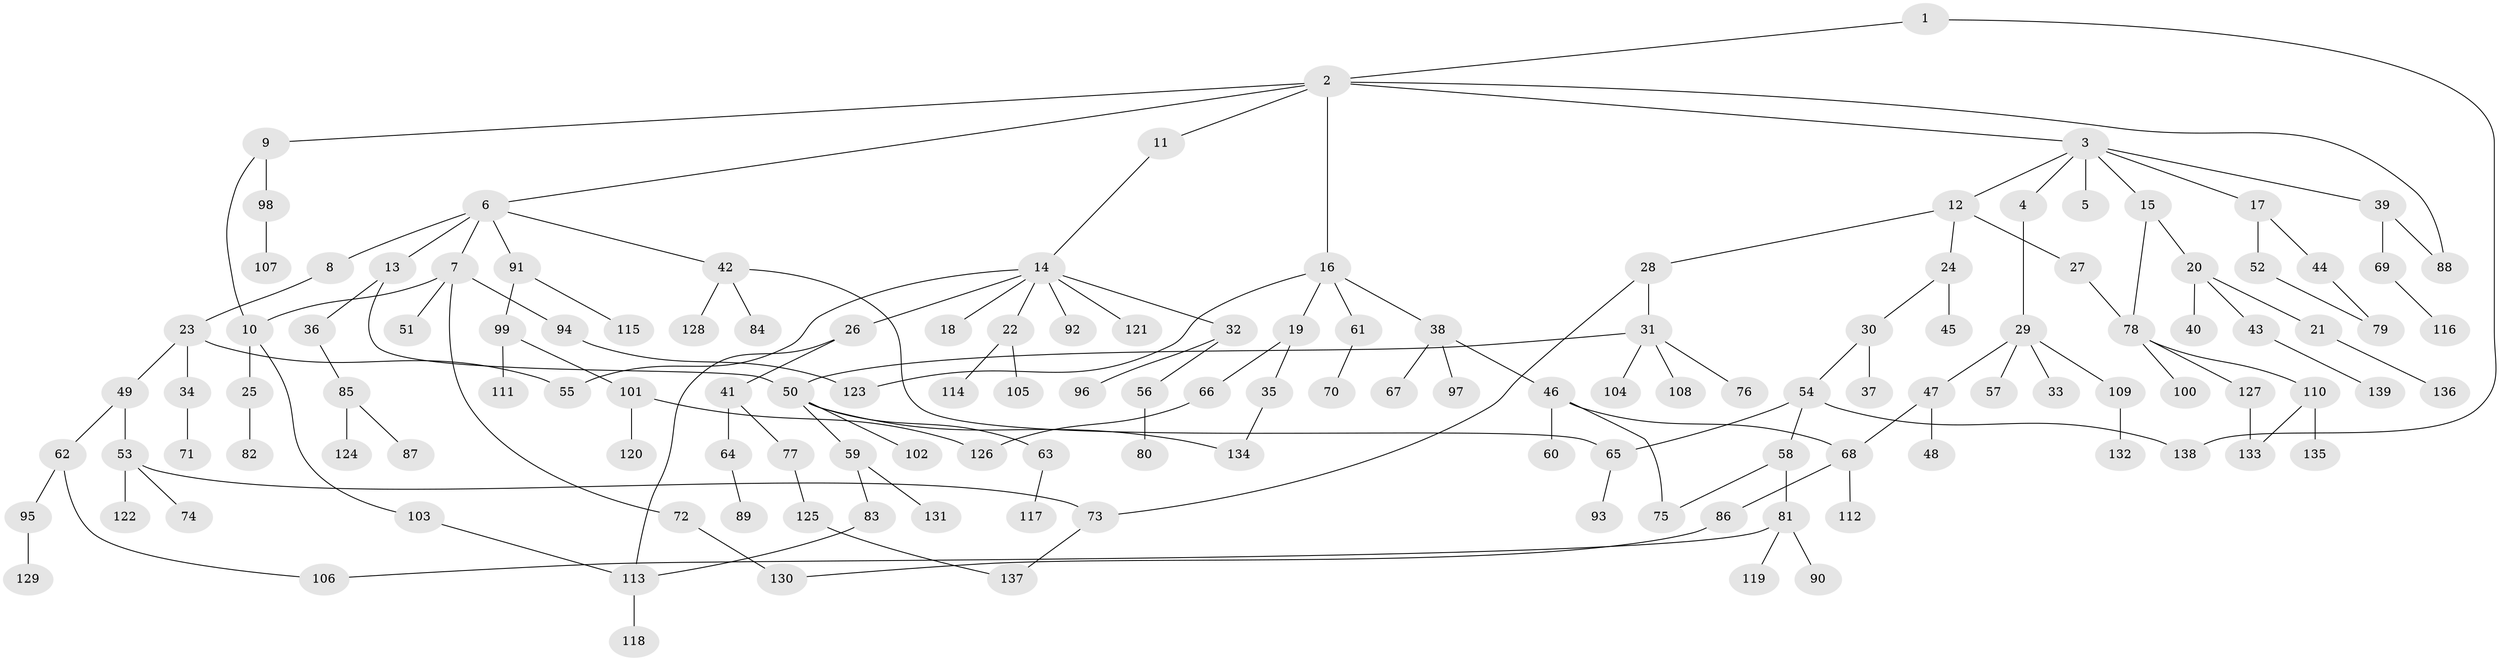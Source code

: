 // coarse degree distribution, {9: 0.028985507246376812, 6: 0.014492753623188406, 12: 0.014492753623188406, 3: 0.14492753623188406, 2: 0.2608695652173913, 8: 0.028985507246376812, 5: 0.057971014492753624, 1: 0.43478260869565216, 4: 0.014492753623188406}
// Generated by graph-tools (version 1.1) at 2025/54/03/05/25 16:54:46]
// undirected, 139 vertices, 158 edges
graph export_dot {
graph [start="1"]
  node [color=gray90,style=filled];
  1;
  2;
  3;
  4;
  5;
  6;
  7;
  8;
  9;
  10;
  11;
  12;
  13;
  14;
  15;
  16;
  17;
  18;
  19;
  20;
  21;
  22;
  23;
  24;
  25;
  26;
  27;
  28;
  29;
  30;
  31;
  32;
  33;
  34;
  35;
  36;
  37;
  38;
  39;
  40;
  41;
  42;
  43;
  44;
  45;
  46;
  47;
  48;
  49;
  50;
  51;
  52;
  53;
  54;
  55;
  56;
  57;
  58;
  59;
  60;
  61;
  62;
  63;
  64;
  65;
  66;
  67;
  68;
  69;
  70;
  71;
  72;
  73;
  74;
  75;
  76;
  77;
  78;
  79;
  80;
  81;
  82;
  83;
  84;
  85;
  86;
  87;
  88;
  89;
  90;
  91;
  92;
  93;
  94;
  95;
  96;
  97;
  98;
  99;
  100;
  101;
  102;
  103;
  104;
  105;
  106;
  107;
  108;
  109;
  110;
  111;
  112;
  113;
  114;
  115;
  116;
  117;
  118;
  119;
  120;
  121;
  122;
  123;
  124;
  125;
  126;
  127;
  128;
  129;
  130;
  131;
  132;
  133;
  134;
  135;
  136;
  137;
  138;
  139;
  1 -- 2;
  1 -- 138;
  2 -- 3;
  2 -- 6;
  2 -- 9;
  2 -- 11;
  2 -- 16;
  2 -- 88;
  3 -- 4;
  3 -- 5;
  3 -- 12;
  3 -- 15;
  3 -- 17;
  3 -- 39;
  4 -- 29;
  6 -- 7;
  6 -- 8;
  6 -- 13;
  6 -- 42;
  6 -- 91;
  7 -- 51;
  7 -- 72;
  7 -- 94;
  7 -- 10;
  8 -- 23;
  9 -- 10;
  9 -- 98;
  10 -- 25;
  10 -- 103;
  11 -- 14;
  12 -- 24;
  12 -- 27;
  12 -- 28;
  13 -- 36;
  13 -- 50;
  14 -- 18;
  14 -- 22;
  14 -- 26;
  14 -- 32;
  14 -- 92;
  14 -- 121;
  14 -- 55;
  15 -- 20;
  15 -- 78;
  16 -- 19;
  16 -- 38;
  16 -- 61;
  16 -- 123;
  17 -- 44;
  17 -- 52;
  19 -- 35;
  19 -- 66;
  20 -- 21;
  20 -- 40;
  20 -- 43;
  21 -- 136;
  22 -- 105;
  22 -- 114;
  23 -- 34;
  23 -- 49;
  23 -- 55;
  24 -- 30;
  24 -- 45;
  25 -- 82;
  26 -- 41;
  26 -- 113;
  27 -- 78;
  28 -- 31;
  28 -- 73;
  29 -- 33;
  29 -- 47;
  29 -- 57;
  29 -- 109;
  30 -- 37;
  30 -- 54;
  31 -- 50;
  31 -- 76;
  31 -- 104;
  31 -- 108;
  32 -- 56;
  32 -- 96;
  34 -- 71;
  35 -- 134;
  36 -- 85;
  38 -- 46;
  38 -- 67;
  38 -- 97;
  39 -- 69;
  39 -- 88;
  41 -- 64;
  41 -- 77;
  42 -- 84;
  42 -- 128;
  42 -- 65;
  43 -- 139;
  44 -- 79;
  46 -- 60;
  46 -- 68;
  46 -- 75;
  47 -- 48;
  47 -- 68;
  49 -- 53;
  49 -- 62;
  50 -- 59;
  50 -- 63;
  50 -- 102;
  50 -- 134;
  52 -- 79;
  53 -- 73;
  53 -- 74;
  53 -- 122;
  54 -- 58;
  54 -- 65;
  54 -- 138;
  56 -- 80;
  58 -- 75;
  58 -- 81;
  59 -- 83;
  59 -- 131;
  61 -- 70;
  62 -- 95;
  62 -- 106;
  63 -- 117;
  64 -- 89;
  65 -- 93;
  66 -- 126;
  68 -- 86;
  68 -- 112;
  69 -- 116;
  72 -- 130;
  73 -- 137;
  77 -- 125;
  78 -- 100;
  78 -- 110;
  78 -- 127;
  81 -- 90;
  81 -- 106;
  81 -- 119;
  83 -- 113;
  85 -- 87;
  85 -- 124;
  86 -- 130;
  91 -- 99;
  91 -- 115;
  94 -- 123;
  95 -- 129;
  98 -- 107;
  99 -- 101;
  99 -- 111;
  101 -- 120;
  101 -- 126;
  103 -- 113;
  109 -- 132;
  110 -- 135;
  110 -- 133;
  113 -- 118;
  125 -- 137;
  127 -- 133;
}
